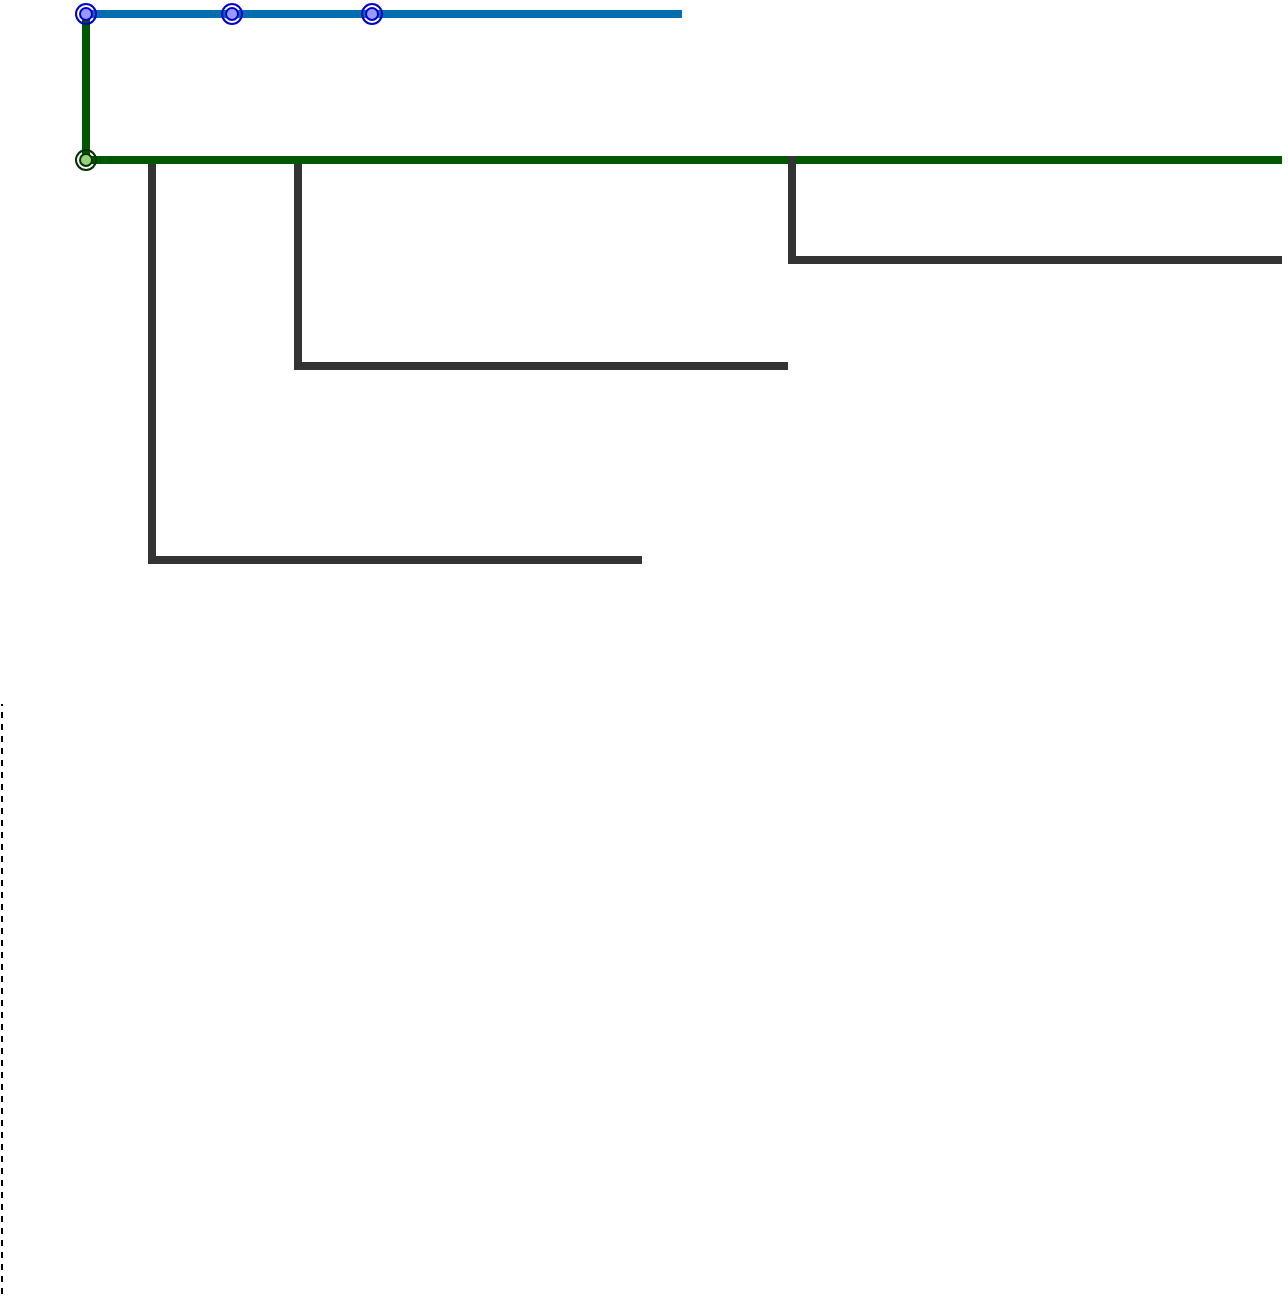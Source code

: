 <mxfile version="22.0.4" type="github">
  <diagram name="第 1 页" id="jjncR9E_ehAz1F7srOPH">
    <mxGraphModel dx="1191" dy="2360" grid="1" gridSize="10" guides="1" tooltips="1" connect="1" arrows="1" fold="1" page="1" pageScale="1" pageWidth="827" pageHeight="1169" math="0" shadow="0">
      <root>
        <mxCell id="0" />
        <mxCell id="1" parent="0" />
        <mxCell id="EK74fvmN6gIIzagDEVy4-8" value="" style="line;strokeWidth=4;html=1;perimeter=backbonePerimeter;points=[];outlineConnect=0;fillColor=#1ba1e2;strokeColor=#006EAF;fontColor=#ffffff;" vertex="1" parent="1">
          <mxGeometry x="80" y="80" width="300" height="10" as="geometry" />
        </mxCell>
        <mxCell id="EK74fvmN6gIIzagDEVy4-9" value="" style="line;strokeWidth=4;html=1;perimeter=backbonePerimeter;points=[];outlineConnect=0;fillColor=#008a00;strokeColor=#005700;fontColor=#ffffff;" vertex="1" parent="1">
          <mxGeometry x="80" y="153" width="600" height="10" as="geometry" />
        </mxCell>
        <mxCell id="EK74fvmN6gIIzagDEVy4-10" value="" style="line;strokeWidth=4;direction=south;html=1;perimeter=backbonePerimeter;points=[];outlineConnect=0;fillColor=#008a00;fontColor=#ffffff;strokeColor=#005700;" vertex="1" parent="1">
          <mxGeometry x="77" y="87" width="10" height="73" as="geometry" />
        </mxCell>
        <mxCell id="EK74fvmN6gIIzagDEVy4-11" value="" style="ellipse;html=1;shape=endState;fillColor=#9999FF;strokeColor=#0000CC;" vertex="1" parent="1">
          <mxGeometry x="77" y="80" width="10" height="10" as="geometry" />
        </mxCell>
        <mxCell id="EK74fvmN6gIIzagDEVy4-12" value="" style="ellipse;html=1;shape=endState;fillColor=#9999FF;strokeColor=#0000CC;" vertex="1" parent="1">
          <mxGeometry x="220" y="80" width="10" height="10" as="geometry" />
        </mxCell>
        <mxCell id="EK74fvmN6gIIzagDEVy4-13" value="" style="ellipse;html=1;shape=endState;fillColor=#9999FF;strokeColor=#0000CC;" vertex="1" parent="1">
          <mxGeometry x="150" y="80" width="10" height="10" as="geometry" />
        </mxCell>
        <mxCell id="EK74fvmN6gIIzagDEVy4-14" value="" style="ellipse;html=1;shape=endState;fillColor=#97D077;strokeColor=#003300;" vertex="1" parent="1">
          <mxGeometry x="77" y="153" width="10" height="10" as="geometry" />
        </mxCell>
        <mxCell id="EK74fvmN6gIIzagDEVy4-15" value="" style="line;strokeWidth=4;direction=south;html=1;perimeter=backbonePerimeter;points=[];outlineConnect=0;fillColor=#333333;fontColor=#ffffff;strokeColor=#333333;" vertex="1" parent="1">
          <mxGeometry x="110" y="160" width="10" height="200" as="geometry" />
        </mxCell>
        <mxCell id="EK74fvmN6gIIzagDEVy4-16" value="" style="line;strokeWidth=4;html=1;perimeter=backbonePerimeter;points=[];outlineConnect=0;fillColor=#008a00;strokeColor=#333333;fontColor=#ffffff;" vertex="1" parent="1">
          <mxGeometry x="113" y="353" width="247" height="10" as="geometry" />
        </mxCell>
        <mxCell id="EK74fvmN6gIIzagDEVy4-17" value="" style="line;strokeWidth=4;direction=south;html=1;perimeter=backbonePerimeter;points=[];outlineConnect=0;fillColor=#333333;fontColor=#ffffff;strokeColor=#333333;" vertex="1" parent="1">
          <mxGeometry x="183" y="160" width="10" height="100" as="geometry" />
        </mxCell>
        <mxCell id="EK74fvmN6gIIzagDEVy4-18" value="" style="line;strokeWidth=4;html=1;perimeter=backbonePerimeter;points=[];outlineConnect=0;fillColor=#008a00;strokeColor=#333333;fontColor=#ffffff;" vertex="1" parent="1">
          <mxGeometry x="186" y="256" width="247" height="10" as="geometry" />
        </mxCell>
        <mxCell id="EK74fvmN6gIIzagDEVy4-19" value="" style="line;strokeWidth=4;direction=south;html=1;perimeter=backbonePerimeter;points=[];outlineConnect=0;fillColor=#333333;fontColor=#ffffff;strokeColor=#333333;" vertex="1" parent="1">
          <mxGeometry x="430" y="156" width="10" height="50" as="geometry" />
        </mxCell>
        <mxCell id="EK74fvmN6gIIzagDEVy4-20" value="" style="line;strokeWidth=4;html=1;perimeter=backbonePerimeter;points=[];outlineConnect=0;fillColor=#008a00;strokeColor=#333333;fontColor=#ffffff;" vertex="1" parent="1">
          <mxGeometry x="433" y="203" width="247" height="10" as="geometry" />
        </mxCell>
        <mxCell id="EK74fvmN6gIIzagDEVy4-22" value="" style="endArrow=none;dashed=1;html=1;rounded=0;" edge="1" parent="1">
          <mxGeometry width="50" height="50" relative="1" as="geometry">
            <mxPoint x="40" y="725" as="sourcePoint" />
            <mxPoint x="40" y="430" as="targetPoint" />
          </mxGeometry>
        </mxCell>
      </root>
    </mxGraphModel>
  </diagram>
</mxfile>
